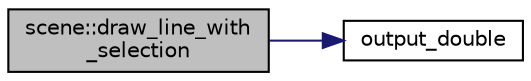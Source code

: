 digraph "scene::draw_line_with_selection"
{
  edge [fontname="Helvetica",fontsize="10",labelfontname="Helvetica",labelfontsize="10"];
  node [fontname="Helvetica",fontsize="10",shape=record];
  rankdir="LR";
  Node91 [label="scene::draw_line_with\l_selection",height=0.2,width=0.4,color="black", fillcolor="grey75", style="filled", fontcolor="black"];
  Node91 -> Node92 [color="midnightblue",fontsize="10",style="solid",fontname="Helvetica"];
  Node92 [label="output_double",height=0.2,width=0.4,color="black", fillcolor="white", style="filled",URL="$d5/d87/globals_8h.html#a0d78928594686738975fd41e2603101f"];
}
